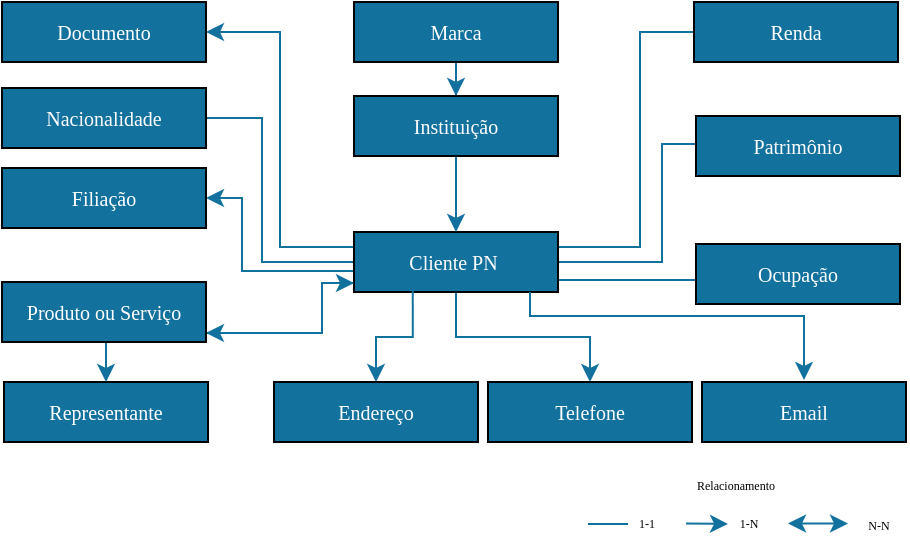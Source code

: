 <mxfile version="14.2.9" type="device"><diagram id="pwx9f-JPc5i2mSrcDJkJ" name="Accounts - Balance"><mxGraphModel dx="1604" dy="1940" grid="1" gridSize="10" guides="1" tooltips="1" connect="1" arrows="1" fold="1" page="1" pageScale="1" pageWidth="827" pageHeight="1169" math="0" shadow="0"><root><mxCell id="0"/><mxCell id="1" parent="0"/><mxCell id="3X2GgIw8dlf1CgqaEYxp-61" value="" style="rounded=1;whiteSpace=wrap;html=1;strokeColor=#000000;fillColor=#13719E;" vertex="1" parent="1"><mxGeometry x="169" y="-37" width="20" height="10" as="geometry"/></mxCell><mxCell id="3X2GgIw8dlf1CgqaEYxp-28" value="" style="rounded=1;whiteSpace=wrap;html=1;strokeColor=#000000;fillColor=#13719E;" vertex="1" parent="1"><mxGeometry x="462" y="-26" width="20" height="14" as="geometry"/></mxCell><mxCell id="3X2GgIw8dlf1CgqaEYxp-29" value="" style="rounded=1;whiteSpace=wrap;html=1;strokeColor=#000000;fillColor=#13719E;" vertex="1" parent="1"><mxGeometry x="460" y="33" width="20" height="14" as="geometry"/></mxCell><mxCell id="3X2GgIw8dlf1CgqaEYxp-27" value="" style="rounded=1;whiteSpace=wrap;html=1;strokeColor=#000000;fillColor=#13719E;" vertex="1" parent="1"><mxGeometry x="460" y="-82" width="20" height="14" as="geometry"/></mxCell><mxCell id="3X2GgIw8dlf1CgqaEYxp-32" style="edgeStyle=orthogonalEdgeStyle;rounded=0;orthogonalLoop=1;jettySize=auto;html=1;exitX=1;exitY=0.5;exitDx=0;exitDy=0;entryX=0;entryY=0.5;entryDx=0;entryDy=0;strokeColor=#13719E;" edge="1" parent="1"><mxGeometry relative="1" as="geometry"><mxPoint x="378" y="49" as="sourcePoint"/><mxPoint x="460" y="49" as="targetPoint"/></mxGeometry></mxCell><mxCell id="3X2GgIw8dlf1CgqaEYxp-35" style="edgeStyle=orthogonalEdgeStyle;rounded=0;orthogonalLoop=1;jettySize=auto;html=1;exitX=0.5;exitY=1;exitDx=0;exitDy=0;strokeColor=#13719E;" edge="1" parent="1" source="3X2GgIw8dlf1CgqaEYxp-2" target="3X2GgIw8dlf1CgqaEYxp-8"><mxGeometry relative="1" as="geometry"/></mxCell><mxCell id="3X2GgIw8dlf1CgqaEYxp-49" style="edgeStyle=orthogonalEdgeStyle;rounded=0;orthogonalLoop=1;jettySize=auto;html=1;exitX=1;exitY=0.25;exitDx=0;exitDy=0;entryX=0;entryY=0.5;entryDx=0;entryDy=0;strokeColor=#13719E;" edge="1" parent="1" source="3X2GgIw8dlf1CgqaEYxp-2" target="3X2GgIw8dlf1CgqaEYxp-28"><mxGeometry relative="1" as="geometry"><mxPoint x="378" y="43" as="sourcePoint"/><Array as="points"><mxPoint x="378" y="40"/><mxPoint x="430" y="40"/><mxPoint x="430" y="-19"/></Array></mxGeometry></mxCell><mxCell id="3X2GgIw8dlf1CgqaEYxp-59" style="edgeStyle=orthogonalEdgeStyle;rounded=0;orthogonalLoop=1;jettySize=auto;html=1;exitX=1;exitY=0.25;exitDx=0;exitDy=0;entryX=0;entryY=0.5;entryDx=0;entryDy=0;strokeColor=#13719E;" edge="1" parent="1" source="3X2GgIw8dlf1CgqaEYxp-2" target="3X2GgIw8dlf1CgqaEYxp-27"><mxGeometry relative="1" as="geometry"/></mxCell><mxCell id="3X2GgIw8dlf1CgqaEYxp-62" style="edgeStyle=orthogonalEdgeStyle;rounded=0;orthogonalLoop=1;jettySize=auto;html=1;exitX=0;exitY=0.75;exitDx=0;exitDy=0;entryX=1;entryY=0.75;entryDx=0;entryDy=0;strokeColor=#13719E;" edge="1" parent="1"><mxGeometry relative="1" as="geometry"><mxPoint x="276" y="50.5" as="sourcePoint"/><mxPoint x="202" y="75.5" as="targetPoint"/><Array as="points"><mxPoint x="260" y="51"/><mxPoint x="260" y="76"/></Array></mxGeometry></mxCell><mxCell id="3X2GgIw8dlf1CgqaEYxp-65" style="edgeStyle=orthogonalEdgeStyle;rounded=0;orthogonalLoop=1;jettySize=auto;html=1;exitX=0;exitY=0.75;exitDx=0;exitDy=0;strokeColor=#13719E;entryX=1;entryY=0.5;entryDx=0;entryDy=0;" edge="1" parent="1" target="3X2GgIw8dlf1CgqaEYxp-51"><mxGeometry relative="1" as="geometry"><mxPoint x="202" y="5" as="targetPoint"/><mxPoint x="276" y="44.5" as="sourcePoint"/><Array as="points"><mxPoint x="220" y="45"/><mxPoint x="220" y="8"/></Array></mxGeometry></mxCell><mxCell id="3X2GgIw8dlf1CgqaEYxp-66" style="edgeStyle=orthogonalEdgeStyle;rounded=0;orthogonalLoop=1;jettySize=auto;html=1;entryX=1;entryY=0.5;entryDx=0;entryDy=0;strokeColor=#13719E;exitX=0;exitY=0.5;exitDx=0;exitDy=0;" edge="1" parent="1" source="3X2GgIw8dlf1CgqaEYxp-2" target="3X2GgIw8dlf1CgqaEYxp-61"><mxGeometry relative="1" as="geometry"><mxPoint x="268" y="40" as="sourcePoint"/><mxPoint x="194" y="-32" as="targetPoint"/><Array as="points"><mxPoint x="230" y="40"/><mxPoint x="230" y="-32"/></Array></mxGeometry></mxCell><mxCell id="3X2GgIw8dlf1CgqaEYxp-67" style="edgeStyle=orthogonalEdgeStyle;rounded=0;orthogonalLoop=1;jettySize=auto;html=1;exitX=0;exitY=0.25;exitDx=0;exitDy=0;entryX=1;entryY=0.5;entryDx=0;entryDy=0;strokeColor=#13719E;" edge="1" parent="1" source="3X2GgIw8dlf1CgqaEYxp-2" target="3X2GgIw8dlf1CgqaEYxp-44"><mxGeometry relative="1" as="geometry"/></mxCell><mxCell id="3X2GgIw8dlf1CgqaEYxp-2" value="&lt;font face=&quot;Verdana&quot; style=&quot;font-size: 10px&quot; color=&quot;#ffffff&quot;&gt;Cliente PN&amp;nbsp;&lt;/font&gt;" style="rounded=0;whiteSpace=wrap;html=1;fillColor=#13719E;strokeColor=#000000;flipV=1;" vertex="1" parent="1"><mxGeometry x="276" y="25.0" width="102" height="30" as="geometry"/></mxCell><mxCell id="3X2GgIw8dlf1CgqaEYxp-3" style="edgeStyle=orthogonalEdgeStyle;rounded=0;orthogonalLoop=1;jettySize=auto;html=1;exitX=0.5;exitY=1;exitDx=0;exitDy=0;" edge="1" parent="1" source="3X2GgIw8dlf1CgqaEYxp-2" target="3X2GgIw8dlf1CgqaEYxp-2"><mxGeometry relative="1" as="geometry"/></mxCell><mxCell id="3X2GgIw8dlf1CgqaEYxp-19" value="" style="edgeStyle=orthogonalEdgeStyle;rounded=0;orthogonalLoop=1;jettySize=auto;html=1;strokeColor=#13719E;" edge="1" parent="1" source="3X2GgIw8dlf1CgqaEYxp-4" target="3X2GgIw8dlf1CgqaEYxp-5"><mxGeometry relative="1" as="geometry"/></mxCell><mxCell id="3X2GgIw8dlf1CgqaEYxp-4" value="&lt;font face=&quot;Verdana&quot; style=&quot;font-size: 10px&quot; color=&quot;#ffffff&quot;&gt;Marca&lt;/font&gt;" style="rounded=0;whiteSpace=wrap;html=1;fillColor=#13719E;strokeColor=#000000;flipV=1;" vertex="1" parent="1"><mxGeometry x="276" y="-90" width="102" height="30" as="geometry"/></mxCell><mxCell id="3X2GgIw8dlf1CgqaEYxp-21" style="edgeStyle=orthogonalEdgeStyle;rounded=0;orthogonalLoop=1;jettySize=auto;html=1;exitX=0.5;exitY=1;exitDx=0;exitDy=0;entryX=0.5;entryY=0;entryDx=0;entryDy=0;strokeColor=#13719E;" edge="1" parent="1" source="3X2GgIw8dlf1CgqaEYxp-5" target="3X2GgIw8dlf1CgqaEYxp-2"><mxGeometry relative="1" as="geometry"/></mxCell><mxCell id="3X2GgIw8dlf1CgqaEYxp-5" value="&lt;font face=&quot;Verdana&quot; style=&quot;font-size: 10px&quot; color=&quot;#ffffff&quot;&gt;Instituição&lt;/font&gt;" style="rounded=0;whiteSpace=wrap;html=1;fillColor=#13719E;strokeColor=#000000;flipV=1;" vertex="1" parent="1"><mxGeometry x="276" y="-43.0" width="102" height="30" as="geometry"/></mxCell><mxCell id="3X2GgIw8dlf1CgqaEYxp-7" value="&lt;font face=&quot;Verdana&quot; style=&quot;font-size: 10px&quot; color=&quot;#ffffff&quot;&gt;Endereço&lt;/font&gt;" style="rounded=0;whiteSpace=wrap;html=1;fillColor=#13719E;strokeColor=#000000;" vertex="1" parent="1"><mxGeometry x="236" y="100" width="102" height="30" as="geometry"/></mxCell><mxCell id="3X2GgIw8dlf1CgqaEYxp-8" value="&lt;font face=&quot;Verdana&quot; style=&quot;font-size: 10px&quot; color=&quot;#ffffff&quot;&gt;Telefone&lt;/font&gt;" style="rounded=0;whiteSpace=wrap;html=1;fillColor=#13719E;strokeColor=#000000;" vertex="1" parent="1"><mxGeometry x="343" y="100" width="102" height="30" as="geometry"/></mxCell><mxCell id="3X2GgIw8dlf1CgqaEYxp-9" value="&lt;font face=&quot;Verdana&quot; style=&quot;font-size: 10px&quot; color=&quot;#ffffff&quot;&gt;Email&lt;/font&gt;" style="rounded=0;whiteSpace=wrap;html=1;fillColor=#13719E;strokeColor=#000000;" vertex="1" parent="1"><mxGeometry x="450" y="100" width="102" height="30" as="geometry"/></mxCell><mxCell id="3X2GgIw8dlf1CgqaEYxp-10" value="&lt;font face=&quot;Verdana&quot; style=&quot;font-size: 10px&quot; color=&quot;#ffffff&quot;&gt;Renda&lt;/font&gt;" style="rounded=0;whiteSpace=wrap;html=1;fillColor=#13719E;strokeColor=#000000;" vertex="1" parent="1"><mxGeometry x="446" y="-90" width="102" height="30" as="geometry"/></mxCell><mxCell id="3X2GgIw8dlf1CgqaEYxp-11" value="&lt;font face=&quot;Verdana&quot; style=&quot;font-size: 10px&quot; color=&quot;#ffffff&quot;&gt;Patrimônio&lt;/font&gt;" style="rounded=0;whiteSpace=wrap;html=1;fillColor=#13719E;strokeColor=#000000;" vertex="1" parent="1"><mxGeometry x="447" y="-33" width="102" height="30" as="geometry"/></mxCell><mxCell id="3X2GgIw8dlf1CgqaEYxp-12" value="&lt;font face=&quot;Verdana&quot; style=&quot;font-size: 10px&quot; color=&quot;#ffffff&quot;&gt;Ocupação&lt;/font&gt;" style="rounded=0;whiteSpace=wrap;html=1;fillColor=#13719E;strokeColor=#000000;" vertex="1" parent="1"><mxGeometry x="447" y="31" width="102" height="30" as="geometry"/></mxCell><mxCell id="3X2GgIw8dlf1CgqaEYxp-14" value="&lt;font face=&quot;Verdana&quot; style=&quot;font-size: 10px&quot; color=&quot;#ffffff&quot;&gt;Representante&lt;/font&gt;" style="rounded=0;whiteSpace=wrap;html=1;fillColor=#13719E;strokeColor=#000000;" vertex="1" parent="1"><mxGeometry x="101" y="100" width="102" height="30" as="geometry"/></mxCell><mxCell id="3X2GgIw8dlf1CgqaEYxp-55" style="edgeStyle=orthogonalEdgeStyle;rounded=0;orthogonalLoop=1;jettySize=auto;html=1;exitX=0.5;exitY=1;exitDx=0;exitDy=0;entryX=0.5;entryY=0;entryDx=0;entryDy=0;strokeColor=#13719E;" edge="1" parent="1" source="3X2GgIw8dlf1CgqaEYxp-15" target="3X2GgIw8dlf1CgqaEYxp-14"><mxGeometry relative="1" as="geometry"/></mxCell><mxCell id="3X2GgIw8dlf1CgqaEYxp-63" style="edgeStyle=orthogonalEdgeStyle;rounded=0;orthogonalLoop=1;jettySize=auto;html=1;exitX=1;exitY=0.75;exitDx=0;exitDy=0;entryX=0;entryY=0.75;entryDx=0;entryDy=0;strokeColor=#13719E;" edge="1" parent="1"><mxGeometry relative="1" as="geometry"><mxPoint x="202" y="75.5" as="sourcePoint"/><mxPoint x="276" y="50.5" as="targetPoint"/><Array as="points"><mxPoint x="260" y="76"/><mxPoint x="260" y="51"/></Array></mxGeometry></mxCell><mxCell id="3X2GgIw8dlf1CgqaEYxp-15" value="&lt;font face=&quot;Verdana&quot; style=&quot;font-size: 10px&quot; color=&quot;#ffffff&quot;&gt;Produto ou Serviço&lt;/font&gt;" style="rounded=0;whiteSpace=wrap;html=1;fillColor=#13719E;strokeColor=#000000;" vertex="1" parent="1"><mxGeometry x="100" y="50" width="102" height="30" as="geometry"/></mxCell><mxCell id="3X2GgIw8dlf1CgqaEYxp-36" style="edgeStyle=orthogonalEdgeStyle;rounded=0;orthogonalLoop=1;jettySize=auto;html=1;exitX=0.288;exitY=0.017;exitDx=0;exitDy=0;strokeColor=#13719E;entryX=0.5;entryY=0;entryDx=0;entryDy=0;exitPerimeter=0;" edge="1" parent="1" source="3X2GgIw8dlf1CgqaEYxp-2" target="3X2GgIw8dlf1CgqaEYxp-7"><mxGeometry relative="1" as="geometry"><mxPoint x="337" y="65" as="sourcePoint"/><mxPoint x="401" y="110" as="targetPoint"/></mxGeometry></mxCell><mxCell id="3X2GgIw8dlf1CgqaEYxp-37" style="edgeStyle=orthogonalEdgeStyle;rounded=0;orthogonalLoop=1;jettySize=auto;html=1;strokeColor=#13719E;" edge="1" parent="1"><mxGeometry relative="1" as="geometry"><mxPoint x="364" y="55" as="sourcePoint"/><mxPoint x="501" y="99" as="targetPoint"/><Array as="points"><mxPoint x="364" y="67"/><mxPoint x="501" y="67"/></Array></mxGeometry></mxCell><mxCell id="3X2GgIw8dlf1CgqaEYxp-44" value="&lt;font face=&quot;Verdana&quot; style=&quot;font-size: 10px&quot; color=&quot;#ffffff&quot;&gt;Documento&lt;/font&gt;" style="rounded=0;whiteSpace=wrap;html=1;fillColor=#13719E;strokeColor=#000000;" vertex="1" parent="1"><mxGeometry x="100" y="-90" width="102" height="30" as="geometry"/></mxCell><mxCell id="3X2GgIw8dlf1CgqaEYxp-50" value="&lt;font face=&quot;Verdana&quot; style=&quot;font-size: 10px&quot; color=&quot;#ffffff&quot;&gt;Nacionalidade&lt;/font&gt;" style="rounded=0;whiteSpace=wrap;html=1;fillColor=#13719E;strokeColor=#000000;" vertex="1" parent="1"><mxGeometry x="100" y="-47" width="102" height="30" as="geometry"/></mxCell><mxCell id="3X2GgIw8dlf1CgqaEYxp-51" value="&lt;font face=&quot;Verdana&quot; style=&quot;font-size: 10px&quot; color=&quot;#ffffff&quot;&gt;Filiação&lt;/font&gt;" style="rounded=0;whiteSpace=wrap;html=1;fillColor=#13719E;strokeColor=#000000;" vertex="1" parent="1"><mxGeometry x="100" y="-7" width="102" height="30" as="geometry"/></mxCell><mxCell id="3X2GgIw8dlf1CgqaEYxp-88" value="" style="group" vertex="1" connectable="0" parent="1"><mxGeometry x="391" y="140" width="162" height="40" as="geometry"/></mxCell><mxCell id="3X2GgIw8dlf1CgqaEYxp-74" value="" style="endArrow=classic;html=1;strokeColor=#13719E;" edge="1" parent="3X2GgIw8dlf1CgqaEYxp-88"><mxGeometry width="50" height="50" relative="1" as="geometry"><mxPoint x="51" y="30.75" as="sourcePoint"/><mxPoint x="72" y="31" as="targetPoint"/><Array as="points"/></mxGeometry></mxCell><mxCell id="3X2GgIw8dlf1CgqaEYxp-75" value="" style="endArrow=none;html=1;strokeColor=#13719E;" edge="1" parent="3X2GgIw8dlf1CgqaEYxp-88"><mxGeometry width="50" height="50" relative="1" as="geometry"><mxPoint x="2" y="31" as="sourcePoint"/><mxPoint x="22" y="31" as="targetPoint"/></mxGeometry></mxCell><mxCell id="3X2GgIw8dlf1CgqaEYxp-76" value="" style="endArrow=classic;startArrow=classic;html=1;strokeColor=#13719E;" edge="1" parent="3X2GgIw8dlf1CgqaEYxp-88"><mxGeometry width="50" height="50" relative="1" as="geometry"><mxPoint x="102" y="30.75" as="sourcePoint"/><mxPoint x="132" y="30.75" as="targetPoint"/></mxGeometry></mxCell><mxCell id="3X2GgIw8dlf1CgqaEYxp-81" value="&lt;font face=&quot;Verdana&quot; style=&quot;font-size: 6px&quot;&gt;1-1&lt;/font&gt;" style="text;html=1;align=center;verticalAlign=middle;resizable=0;points=[];autosize=1;" vertex="1" parent="3X2GgIw8dlf1CgqaEYxp-88"><mxGeometry x="16" y="19" width="30" height="20" as="geometry"/></mxCell><mxCell id="3X2GgIw8dlf1CgqaEYxp-84" value="&lt;font face=&quot;Verdana&quot; style=&quot;font-size: 6px&quot;&gt;N-N&lt;/font&gt;" style="text;html=1;align=center;verticalAlign=middle;resizable=0;points=[];autosize=1;" vertex="1" parent="3X2GgIw8dlf1CgqaEYxp-88"><mxGeometry x="132" y="20" width="30" height="20" as="geometry"/></mxCell><mxCell id="3X2GgIw8dlf1CgqaEYxp-85" value="&lt;font face=&quot;Verdana&quot; style=&quot;font-size: 6px&quot;&gt;Relacionamento&lt;/font&gt;" style="text;html=1;strokeColor=none;fillColor=none;align=center;verticalAlign=middle;whiteSpace=wrap;rounded=0;" vertex="1" parent="3X2GgIw8dlf1CgqaEYxp-88"><mxGeometry width="152" height="20" as="geometry"/></mxCell><mxCell id="3X2GgIw8dlf1CgqaEYxp-87" value="&lt;font face=&quot;Verdana&quot; style=&quot;font-size: 6px&quot;&gt;1-N&lt;/font&gt;" style="text;html=1;align=center;verticalAlign=middle;resizable=0;points=[];autosize=1;" vertex="1" parent="3X2GgIw8dlf1CgqaEYxp-88"><mxGeometry x="67" y="19" width="30" height="20" as="geometry"/></mxCell></root></mxGraphModel></diagram></mxfile>